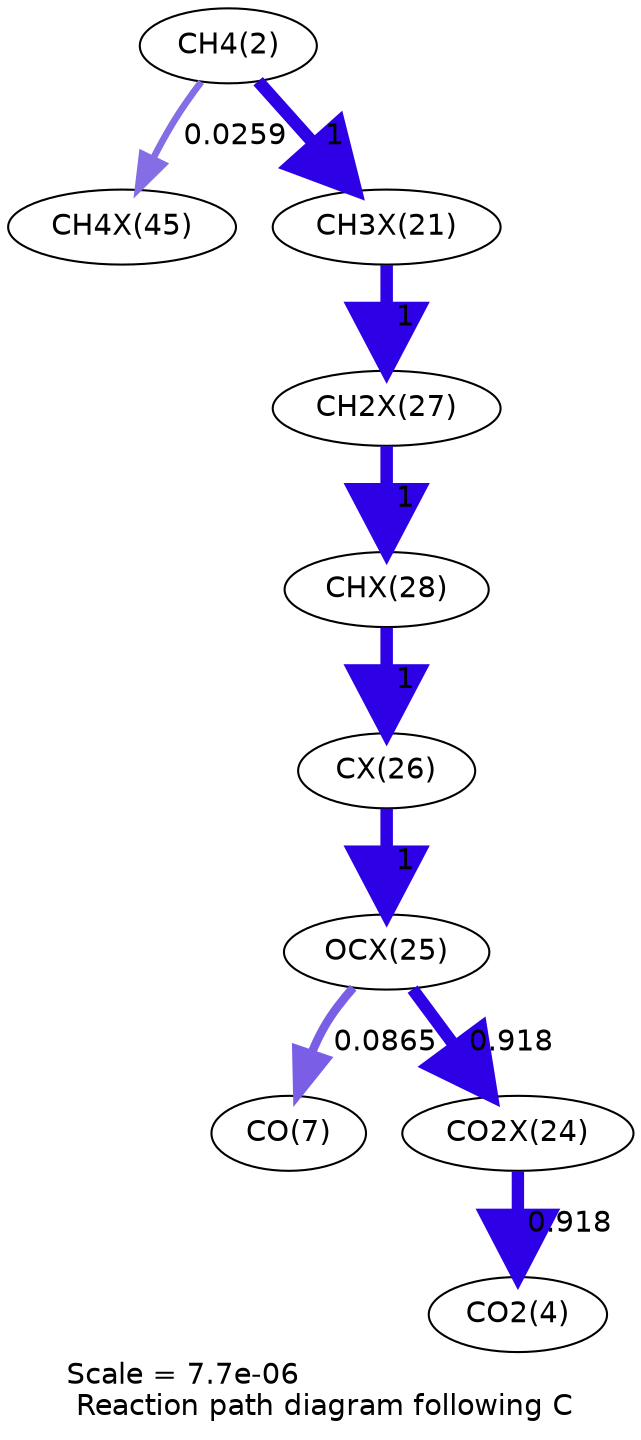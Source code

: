 digraph reaction_paths {
center=1;
s4 -> s32[fontname="Helvetica", penwidth=3.24, arrowsize=1.62, color="0.7, 0.526, 0.9"
, label=" 0.0259"];
s4 -> s24[fontname="Helvetica", penwidth=6, arrowsize=3, color="0.7, 1.5, 0.9"
, label=" 1"];
s24 -> s30[fontname="Helvetica", penwidth=6, arrowsize=3, color="0.7, 1.5, 0.9"
, label=" 1"];
s30 -> s31[fontname="Helvetica", penwidth=6, arrowsize=3, color="0.7, 1.5, 0.9"
, label=" 1"];
s31 -> s29[fontname="Helvetica", penwidth=6, arrowsize=3, color="0.7, 1.5, 0.9"
, label=" 1"];
s29 -> s28[fontname="Helvetica", penwidth=6, arrowsize=3, color="0.7, 1.5, 0.9"
, label=" 1"];
s28 -> s9[fontname="Helvetica", penwidth=4.15, arrowsize=2.08, color="0.7, 0.587, 0.9"
, label=" 0.0865"];
s28 -> s27[fontname="Helvetica", penwidth=5.94, arrowsize=2.97, color="0.7, 1.42, 0.9"
, label=" 0.918"];
s27 -> s6[fontname="Helvetica", penwidth=5.94, arrowsize=2.97, color="0.7, 1.42, 0.9"
, label=" 0.918"];
s4 [ fontname="Helvetica", label="CH4(2)"];
s6 [ fontname="Helvetica", label="CO2(4)"];
s9 [ fontname="Helvetica", label="CO(7)"];
s24 [ fontname="Helvetica", label="CH3X(21)"];
s27 [ fontname="Helvetica", label="CO2X(24)"];
s28 [ fontname="Helvetica", label="OCX(25)"];
s29 [ fontname="Helvetica", label="CX(26)"];
s30 [ fontname="Helvetica", label="CH2X(27)"];
s31 [ fontname="Helvetica", label="CHX(28)"];
s32 [ fontname="Helvetica", label="CH4X(45)"];
 label = "Scale = 7.7e-06\l Reaction path diagram following C";
 fontname = "Helvetica";
}
